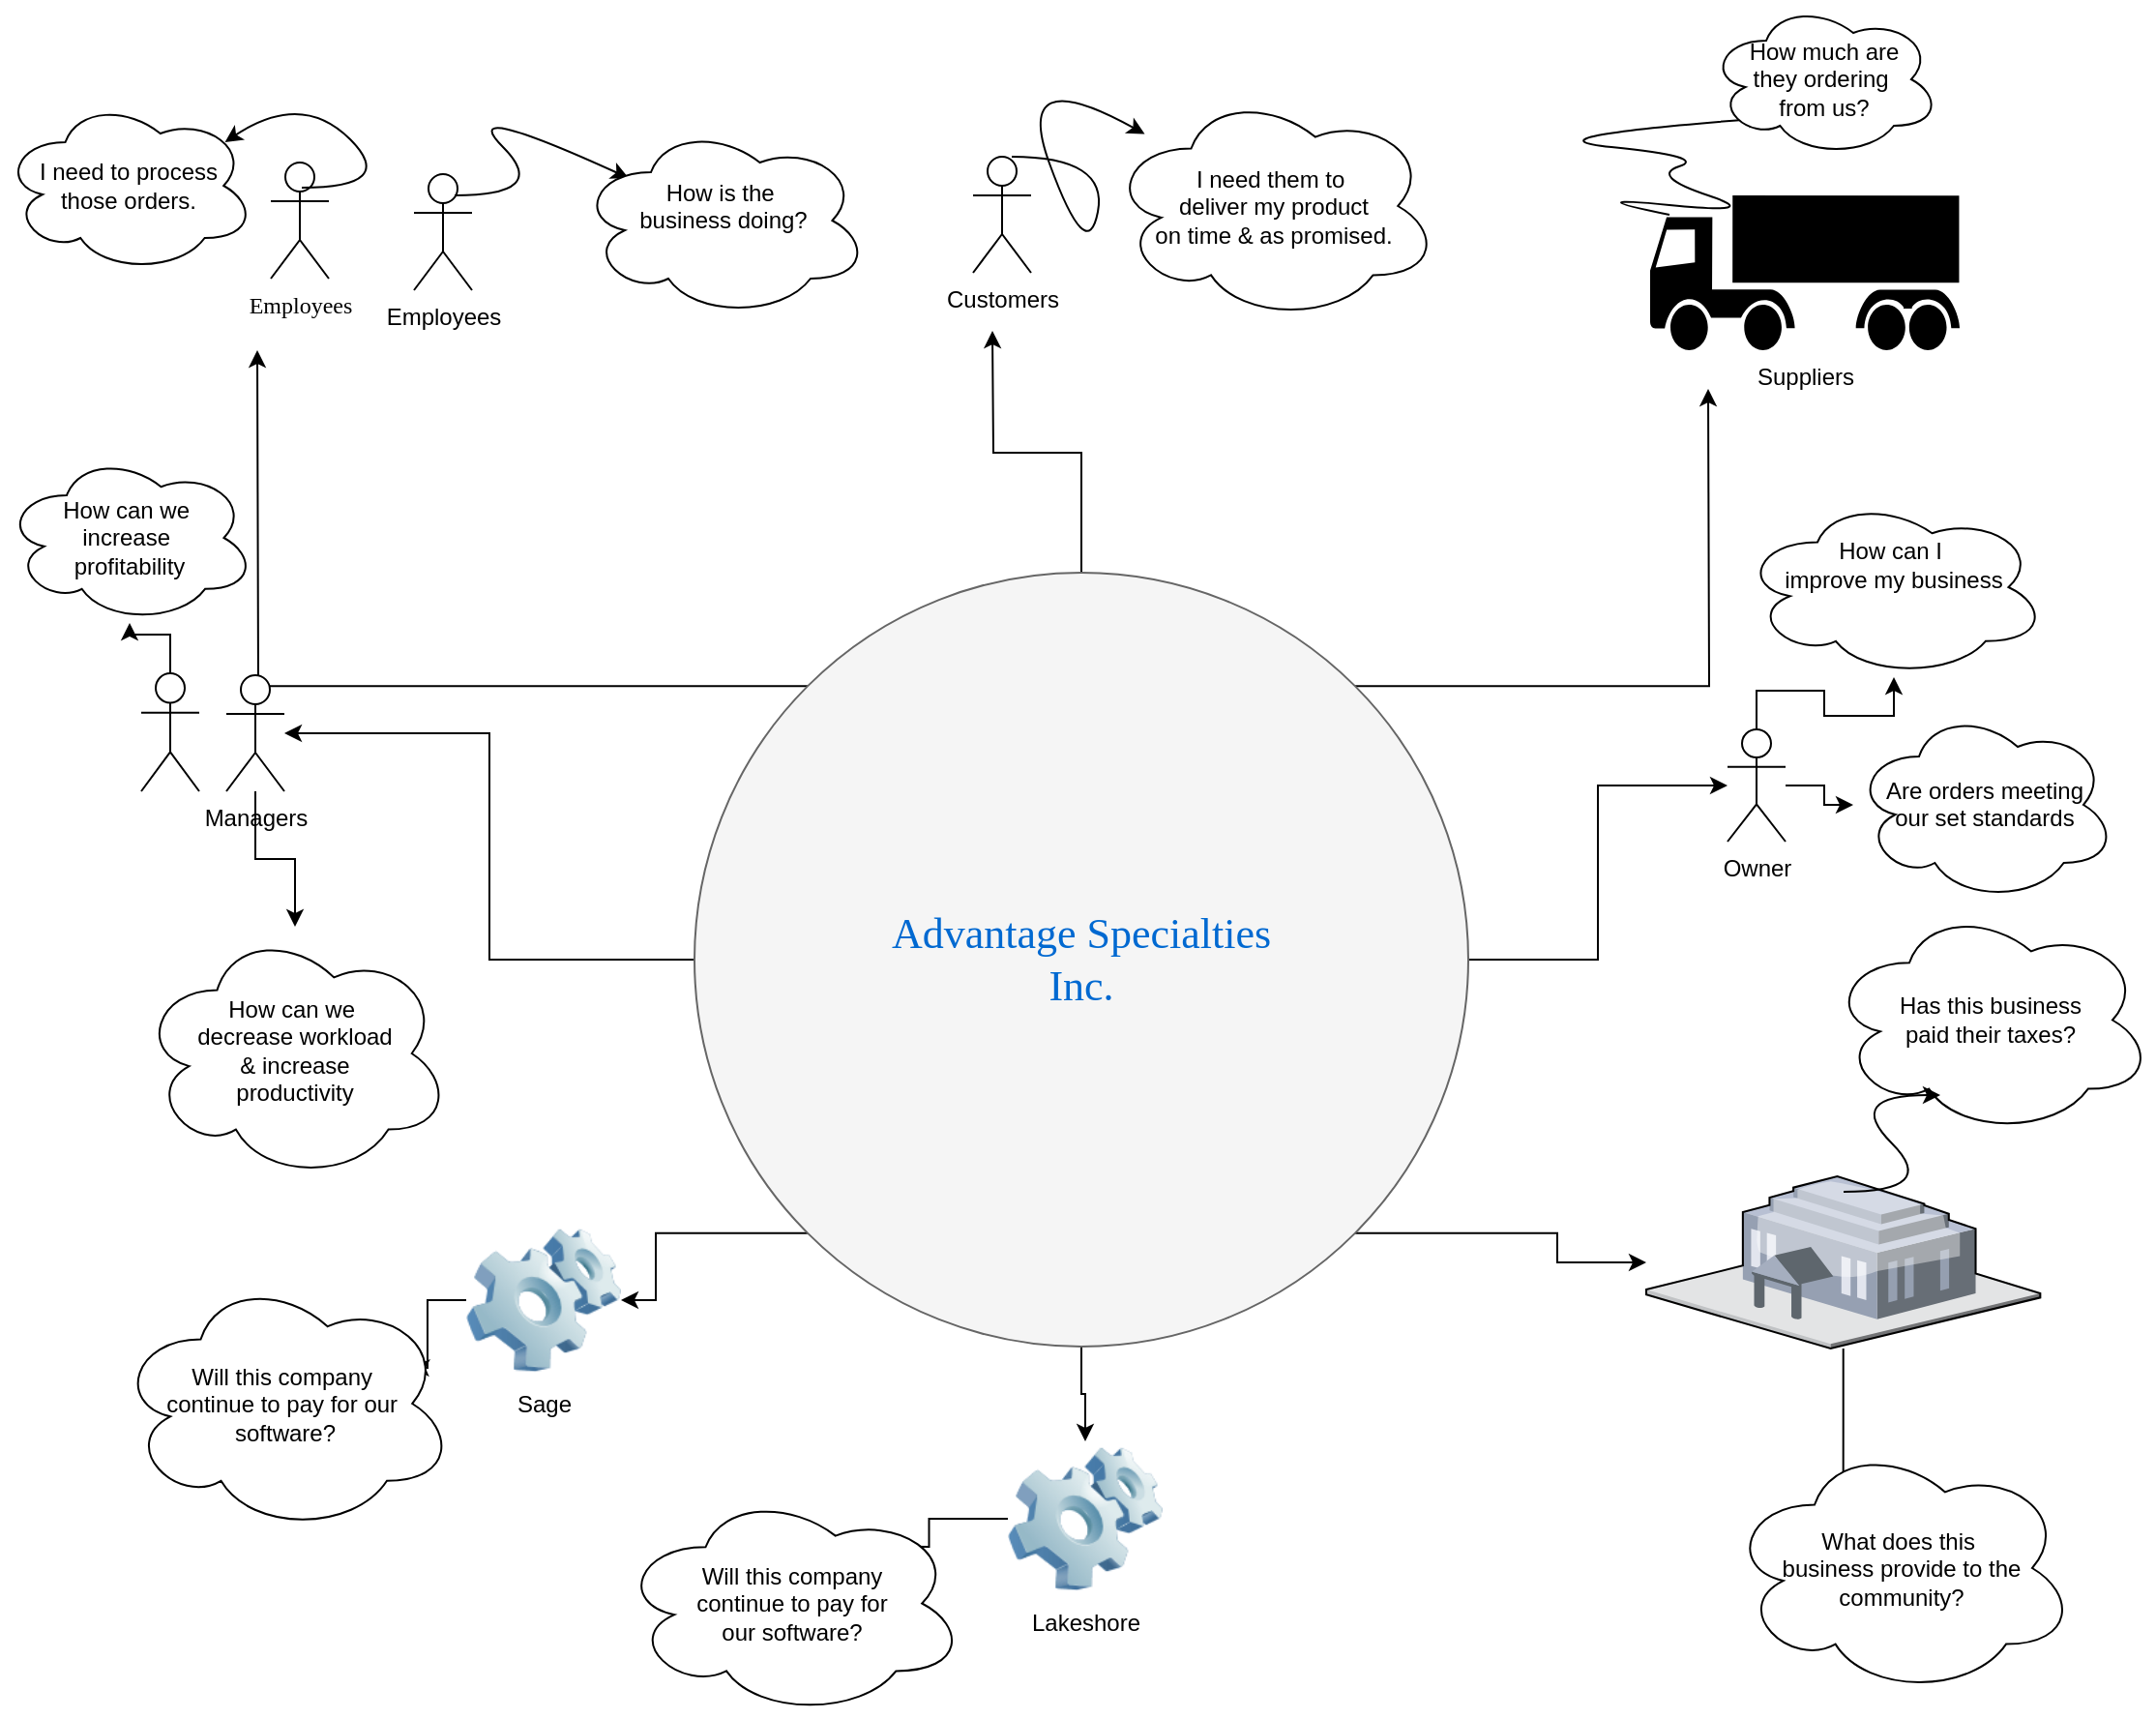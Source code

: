 <mxfile version="24.0.1" type="github">
  <diagram name="Page-1" id="dd472eb7-4b8b-5cd9-a60b-b15522922e76">
    <mxGraphModel dx="3174" dy="1956" grid="0" gridSize="10" guides="1" tooltips="1" connect="1" arrows="1" fold="1" page="1" pageScale="1" pageWidth="1100" pageHeight="850" background="#ffffff" math="0" shadow="0">
      <root>
        <mxCell id="0" />
        <mxCell id="1" parent="0" />
        <mxCell id="7XEopBTYgRlzdl_y1s_X-13" style="edgeStyle=orthogonalEdgeStyle;rounded=0;orthogonalLoop=1;jettySize=auto;html=1;exitX=0;exitY=0;exitDx=0;exitDy=0;" edge="1" parent="1" source="374e34682ed331ee-1">
          <mxGeometry relative="1" as="geometry">
            <mxPoint x="120" y="110" as="targetPoint" />
          </mxGeometry>
        </mxCell>
        <mxCell id="7XEopBTYgRlzdl_y1s_X-14" style="edgeStyle=orthogonalEdgeStyle;rounded=0;orthogonalLoop=1;jettySize=auto;html=1;exitX=0.5;exitY=0;exitDx=0;exitDy=0;" edge="1" parent="1" source="374e34682ed331ee-1">
          <mxGeometry relative="1" as="geometry">
            <mxPoint x="500" y="100" as="targetPoint" />
          </mxGeometry>
        </mxCell>
        <mxCell id="7XEopBTYgRlzdl_y1s_X-22" style="edgeStyle=orthogonalEdgeStyle;rounded=0;orthogonalLoop=1;jettySize=auto;html=1;exitX=1;exitY=0;exitDx=0;exitDy=0;" edge="1" parent="1" source="374e34682ed331ee-1">
          <mxGeometry relative="1" as="geometry">
            <mxPoint x="870" y="130" as="targetPoint" />
          </mxGeometry>
        </mxCell>
        <mxCell id="7XEopBTYgRlzdl_y1s_X-31" style="edgeStyle=orthogonalEdgeStyle;rounded=0;orthogonalLoop=1;jettySize=auto;html=1;exitX=0;exitY=0.5;exitDx=0;exitDy=0;" edge="1" parent="1" source="374e34682ed331ee-1" target="7XEopBTYgRlzdl_y1s_X-27">
          <mxGeometry relative="1" as="geometry" />
        </mxCell>
        <mxCell id="7XEopBTYgRlzdl_y1s_X-42" style="edgeStyle=orthogonalEdgeStyle;rounded=0;orthogonalLoop=1;jettySize=auto;html=1;exitX=1;exitY=0.5;exitDx=0;exitDy=0;" edge="1" parent="1" source="374e34682ed331ee-1" target="7XEopBTYgRlzdl_y1s_X-37">
          <mxGeometry relative="1" as="geometry" />
        </mxCell>
        <mxCell id="7XEopBTYgRlzdl_y1s_X-51" style="edgeStyle=orthogonalEdgeStyle;rounded=0;orthogonalLoop=1;jettySize=auto;html=1;exitX=1;exitY=1;exitDx=0;exitDy=0;" edge="1" parent="1" source="374e34682ed331ee-1" target="7XEopBTYgRlzdl_y1s_X-43">
          <mxGeometry relative="1" as="geometry" />
        </mxCell>
        <mxCell id="7XEopBTYgRlzdl_y1s_X-53" style="edgeStyle=orthogonalEdgeStyle;rounded=0;orthogonalLoop=1;jettySize=auto;html=1;exitX=0.5;exitY=1;exitDx=0;exitDy=0;" edge="1" parent="1" source="374e34682ed331ee-1" target="7XEopBTYgRlzdl_y1s_X-52">
          <mxGeometry relative="1" as="geometry">
            <mxPoint x="507" y="597" as="targetPoint" />
          </mxGeometry>
        </mxCell>
        <mxCell id="7XEopBTYgRlzdl_y1s_X-58" style="edgeStyle=orthogonalEdgeStyle;rounded=0;orthogonalLoop=1;jettySize=auto;html=1;exitX=0;exitY=1;exitDx=0;exitDy=0;" edge="1" parent="1" source="374e34682ed331ee-1" target="7XEopBTYgRlzdl_y1s_X-59">
          <mxGeometry relative="1" as="geometry">
            <mxPoint x="268" y="601" as="targetPoint" />
          </mxGeometry>
        </mxCell>
        <mxCell id="374e34682ed331ee-1" value="Advantage Specialties&lt;div&gt;Inc.&lt;/div&gt;" style="ellipse;whiteSpace=wrap;html=1;rounded=0;shadow=0;dashed=0;comic=0;fontFamily=Verdana;fontSize=22;fontColor=#0069D1;fillColor=#f5f5f5;strokeColor=#666666;" parent="1" vertex="1">
          <mxGeometry x="346" y="225" width="400" height="400" as="geometry" />
        </mxCell>
        <object label="Employees&lt;div&gt;&lt;br&gt;&lt;/div&gt;" id="7XEopBTYgRlzdl_y1s_X-1">
          <mxCell style="shape=umlActor;verticalLabelPosition=bottom;verticalAlign=top;html=1;outlineConnect=0;fontFamily=calibri;shadow=0;textShadow=0;" vertex="1" parent="1">
            <mxGeometry x="127" y="13" width="30" height="60" as="geometry" />
          </mxCell>
        </object>
        <mxCell id="7XEopBTYgRlzdl_y1s_X-2" value="Employees&lt;div&gt;&lt;br&gt;&lt;/div&gt;" style="shape=umlActor;verticalLabelPosition=bottom;verticalAlign=top;html=1;outlineConnect=0;" vertex="1" parent="1">
          <mxGeometry x="201" y="19" width="30" height="60" as="geometry" />
        </mxCell>
        <mxCell id="7XEopBTYgRlzdl_y1s_X-5" value="" style="curved=1;endArrow=classic;html=1;rounded=0;entryX=0.173;entryY=0.28;entryDx=0;entryDy=0;entryPerimeter=0;" edge="1" parent="1" target="7XEopBTYgRlzdl_y1s_X-9">
          <mxGeometry width="50" height="50" relative="1" as="geometry">
            <mxPoint x="222" y="30" as="sourcePoint" />
            <mxPoint x="272" y="-20" as="targetPoint" />
            <Array as="points">
              <mxPoint x="272" y="30" />
              <mxPoint x="222" y="-20" />
            </Array>
          </mxGeometry>
        </mxCell>
        <mxCell id="7XEopBTYgRlzdl_y1s_X-9" value="How is the&amp;nbsp;&lt;div&gt;business doing?&lt;/div&gt;&lt;div&gt;&lt;br&gt;&lt;/div&gt;" style="ellipse;shape=cloud;whiteSpace=wrap;html=1;" vertex="1" parent="1">
          <mxGeometry x="286" y="-7" width="150" height="100" as="geometry" />
        </mxCell>
        <mxCell id="7XEopBTYgRlzdl_y1s_X-12" value="Customers&lt;div&gt;&lt;br&gt;&lt;/div&gt;" style="shape=umlActor;verticalLabelPosition=bottom;verticalAlign=top;html=1;outlineConnect=0;" vertex="1" parent="1">
          <mxGeometry x="490" y="10" width="30" height="60" as="geometry" />
        </mxCell>
        <mxCell id="7XEopBTYgRlzdl_y1s_X-15" value="" style="curved=1;endArrow=classic;html=1;rounded=0;" edge="1" parent="1" target="7XEopBTYgRlzdl_y1s_X-16">
          <mxGeometry width="50" height="50" relative="1" as="geometry">
            <mxPoint x="510" y="10" as="sourcePoint" />
            <mxPoint x="560" y="-40" as="targetPoint" />
            <Array as="points">
              <mxPoint x="560" y="10" />
              <mxPoint x="549" y="67" />
              <mxPoint x="510" y="-40" />
            </Array>
          </mxGeometry>
        </mxCell>
        <mxCell id="7XEopBTYgRlzdl_y1s_X-16" value="I need them to&amp;nbsp;&lt;div&gt;deliver my product&lt;/div&gt;&lt;div&gt;on time &amp;amp; as promised.&lt;/div&gt;" style="ellipse;shape=cloud;whiteSpace=wrap;html=1;" vertex="1" parent="1">
          <mxGeometry x="560" y="-24" width="171" height="119" as="geometry" />
        </mxCell>
        <mxCell id="7XEopBTYgRlzdl_y1s_X-18" value="Suppliers&lt;div&gt;&lt;br&gt;&lt;/div&gt;" style="shape=mxgraph.signs.transportation.truck_7;html=1;pointerEvents=1;fillColor=#000000;strokeColor=none;verticalLabelPosition=bottom;verticalAlign=top;align=center;" vertex="1" parent="1">
          <mxGeometry x="840" y="30" width="160" height="80" as="geometry" />
        </mxCell>
        <mxCell id="7XEopBTYgRlzdl_y1s_X-19" value="" style="curved=1;endArrow=classic;html=1;rounded=0;" edge="1" parent="1">
          <mxGeometry width="50" height="50" relative="1" as="geometry">
            <mxPoint x="850" y="40" as="sourcePoint" />
            <mxPoint x="900" y="-10" as="targetPoint" />
            <Array as="points">
              <mxPoint x="800" y="30" />
              <mxPoint x="900" y="40" />
              <mxPoint x="840" y="20" />
              <mxPoint x="870" y="10" />
              <mxPoint x="770" />
            </Array>
          </mxGeometry>
        </mxCell>
        <mxCell id="7XEopBTYgRlzdl_y1s_X-21" value="How much are&lt;div&gt;they ordering&amp;nbsp;&lt;/div&gt;&lt;div&gt;from us?&lt;/div&gt;" style="ellipse;shape=cloud;whiteSpace=wrap;html=1;" vertex="1" parent="1">
          <mxGeometry x="870" y="-70" width="120" height="80" as="geometry" />
        </mxCell>
        <mxCell id="7XEopBTYgRlzdl_y1s_X-24" value="" style="curved=1;endArrow=classic;html=1;rounded=0;entryX=0.88;entryY=0.25;entryDx=0;entryDy=0;entryPerimeter=0;" edge="1" parent="1" target="7XEopBTYgRlzdl_y1s_X-25">
          <mxGeometry width="50" height="50" relative="1" as="geometry">
            <mxPoint x="143" y="26" as="sourcePoint" />
            <mxPoint x="143" y="-4" as="targetPoint" />
            <Array as="points">
              <mxPoint x="193" y="26" />
              <mxPoint x="143" y="-24" />
            </Array>
          </mxGeometry>
        </mxCell>
        <mxCell id="7XEopBTYgRlzdl_y1s_X-25" value="I need to process&lt;div&gt;those orders.&lt;/div&gt;" style="ellipse;shape=cloud;whiteSpace=wrap;html=1;" vertex="1" parent="1">
          <mxGeometry x="-12" y="-20" width="131" height="90" as="geometry" />
        </mxCell>
        <mxCell id="7XEopBTYgRlzdl_y1s_X-36" value="" style="edgeStyle=orthogonalEdgeStyle;rounded=0;orthogonalLoop=1;jettySize=auto;html=1;" edge="1" parent="1" source="7XEopBTYgRlzdl_y1s_X-27" target="7XEopBTYgRlzdl_y1s_X-35">
          <mxGeometry relative="1" as="geometry" />
        </mxCell>
        <mxCell id="7XEopBTYgRlzdl_y1s_X-27" value="Managers&lt;div&gt;&lt;br&gt;&lt;/div&gt;" style="shape=umlActor;verticalLabelPosition=bottom;verticalAlign=top;html=1;outlineConnect=0;" vertex="1" parent="1">
          <mxGeometry x="104" y="278" width="30" height="60" as="geometry" />
        </mxCell>
        <mxCell id="7XEopBTYgRlzdl_y1s_X-32" style="edgeStyle=orthogonalEdgeStyle;rounded=0;orthogonalLoop=1;jettySize=auto;html=1;" edge="1" parent="1" source="7XEopBTYgRlzdl_y1s_X-28" target="7XEopBTYgRlzdl_y1s_X-33">
          <mxGeometry relative="1" as="geometry">
            <mxPoint x="44" y="234" as="targetPoint" />
          </mxGeometry>
        </mxCell>
        <mxCell id="7XEopBTYgRlzdl_y1s_X-28" value="" style="shape=umlActor;verticalLabelPosition=bottom;verticalAlign=top;html=1;outlineConnect=0;" vertex="1" parent="1">
          <mxGeometry x="60" y="277" width="30" height="61" as="geometry" />
        </mxCell>
        <mxCell id="7XEopBTYgRlzdl_y1s_X-33" value="How can we&amp;nbsp;&lt;div&gt;increase&amp;nbsp;&lt;/div&gt;&lt;div&gt;profitability&lt;/div&gt;" style="ellipse;shape=cloud;whiteSpace=wrap;html=1;" vertex="1" parent="1">
          <mxGeometry x="-11" y="163" width="130" height="88" as="geometry" />
        </mxCell>
        <mxCell id="7XEopBTYgRlzdl_y1s_X-35" value="&lt;div&gt;&lt;br&gt;&lt;/div&gt;&lt;div&gt;&lt;br&gt;&lt;/div&gt;&lt;div&gt;How can we&amp;nbsp;&lt;/div&gt;&lt;div&gt;decrease workload&lt;/div&gt;&lt;div&gt;&amp;amp; increase&lt;/div&gt;&lt;div&gt;productivity&lt;/div&gt;" style="ellipse;shape=cloud;whiteSpace=wrap;html=1;verticalAlign=top;" vertex="1" parent="1">
          <mxGeometry x="59" y="408" width="161" height="131" as="geometry" />
        </mxCell>
        <mxCell id="7XEopBTYgRlzdl_y1s_X-39" value="" style="edgeStyle=orthogonalEdgeStyle;rounded=0;orthogonalLoop=1;jettySize=auto;html=1;" edge="1" parent="1" source="7XEopBTYgRlzdl_y1s_X-37" target="7XEopBTYgRlzdl_y1s_X-38">
          <mxGeometry relative="1" as="geometry" />
        </mxCell>
        <mxCell id="7XEopBTYgRlzdl_y1s_X-41" value="" style="edgeStyle=orthogonalEdgeStyle;rounded=0;orthogonalLoop=1;jettySize=auto;html=1;" edge="1" parent="1" source="7XEopBTYgRlzdl_y1s_X-37" target="7XEopBTYgRlzdl_y1s_X-40">
          <mxGeometry relative="1" as="geometry" />
        </mxCell>
        <mxCell id="7XEopBTYgRlzdl_y1s_X-37" value="Owner&lt;div&gt;&lt;br&gt;&lt;/div&gt;" style="shape=umlActor;verticalLabelPosition=bottom;verticalAlign=top;html=1;outlineConnect=0;" vertex="1" parent="1">
          <mxGeometry x="880" y="306" width="30" height="58" as="geometry" />
        </mxCell>
        <mxCell id="7XEopBTYgRlzdl_y1s_X-38" value="&lt;div&gt;&lt;br&gt;&lt;/div&gt;&lt;div&gt;How can I&amp;nbsp;&lt;/div&gt;&lt;div&gt;improve my business&lt;/div&gt;" style="ellipse;shape=cloud;whiteSpace=wrap;html=1;verticalAlign=top;" vertex="1" parent="1">
          <mxGeometry x="887" y="186" width="158" height="93" as="geometry" />
        </mxCell>
        <mxCell id="7XEopBTYgRlzdl_y1s_X-40" value="&lt;div&gt;&lt;br&gt;&lt;/div&gt;&lt;div&gt;&lt;br&gt;&lt;/div&gt;&lt;div&gt;Are orders meeting&lt;/div&gt;&lt;div&gt;our set standards&lt;/div&gt;" style="ellipse;shape=cloud;whiteSpace=wrap;html=1;verticalAlign=top;" vertex="1" parent="1">
          <mxGeometry x="945" y="295" width="136" height="100" as="geometry" />
        </mxCell>
        <mxCell id="7XEopBTYgRlzdl_y1s_X-49" value="" style="edgeStyle=orthogonalEdgeStyle;rounded=0;orthogonalLoop=1;jettySize=auto;html=1;" edge="1" parent="1" source="7XEopBTYgRlzdl_y1s_X-43">
          <mxGeometry relative="1" as="geometry">
            <mxPoint x="939.835" y="706" as="targetPoint" />
          </mxGeometry>
        </mxCell>
        <mxCell id="7XEopBTYgRlzdl_y1s_X-43" value="" style="verticalLabelPosition=bottom;sketch=0;aspect=fixed;html=1;verticalAlign=top;strokeColor=none;align=center;outlineConnect=0;shape=mxgraph.citrix.government;" vertex="1" parent="1">
          <mxGeometry x="838" y="537" width="203.67" height="89" as="geometry" />
        </mxCell>
        <mxCell id="7XEopBTYgRlzdl_y1s_X-45" value="Has this business&lt;div&gt;paid their taxes?&lt;/div&gt;" style="ellipse;shape=cloud;whiteSpace=wrap;html=1;" vertex="1" parent="1">
          <mxGeometry x="932" y="397" width="168" height="118.5" as="geometry" />
        </mxCell>
        <mxCell id="7XEopBTYgRlzdl_y1s_X-46" value="" style="curved=1;endArrow=classic;html=1;rounded=0;" edge="1" parent="1">
          <mxGeometry width="50" height="50" relative="1" as="geometry">
            <mxPoint x="940" y="545" as="sourcePoint" />
            <mxPoint x="990" y="495" as="targetPoint" />
            <Array as="points">
              <mxPoint x="990" y="545" />
              <mxPoint x="940" y="495" />
            </Array>
          </mxGeometry>
        </mxCell>
        <mxCell id="7XEopBTYgRlzdl_y1s_X-50" value="What does this&amp;nbsp;&lt;div&gt;business provide to the community?&lt;/div&gt;" style="ellipse;shape=cloud;whiteSpace=wrap;html=1;" vertex="1" parent="1">
          <mxGeometry x="880" y="674" width="180" height="131" as="geometry" />
        </mxCell>
        <mxCell id="7XEopBTYgRlzdl_y1s_X-55" value="" style="edgeStyle=orthogonalEdgeStyle;rounded=0;orthogonalLoop=1;jettySize=auto;html=1;" edge="1" parent="1" source="7XEopBTYgRlzdl_y1s_X-52">
          <mxGeometry relative="1" as="geometry">
            <mxPoint x="425.5" y="728" as="targetPoint" />
          </mxGeometry>
        </mxCell>
        <mxCell id="7XEopBTYgRlzdl_y1s_X-52" value="Lakeshore" style="image;html=1;image=img/lib/clip_art/computers/Software_128x128.png" vertex="1" parent="1">
          <mxGeometry x="508" y="674" width="80" height="80" as="geometry" />
        </mxCell>
        <mxCell id="7XEopBTYgRlzdl_y1s_X-57" value="Will this company&lt;div&gt;continue to pay for&lt;/div&gt;&lt;div&gt;our software?&lt;/div&gt;" style="ellipse;shape=cloud;whiteSpace=wrap;html=1;" vertex="1" parent="1">
          <mxGeometry x="307" y="699.5" width="179" height="116.5" as="geometry" />
        </mxCell>
        <mxCell id="7XEopBTYgRlzdl_y1s_X-62" value="" style="edgeStyle=orthogonalEdgeStyle;rounded=0;orthogonalLoop=1;jettySize=auto;html=1;" edge="1" parent="1" source="7XEopBTYgRlzdl_y1s_X-59">
          <mxGeometry relative="1" as="geometry">
            <mxPoint x="200" y="635.5" as="targetPoint" />
          </mxGeometry>
        </mxCell>
        <mxCell id="7XEopBTYgRlzdl_y1s_X-59" value="Sage" style="image;html=1;image=img/lib/clip_art/computers/Software_128x128.png" vertex="1" parent="1">
          <mxGeometry x="228" y="561" width="80" height="80" as="geometry" />
        </mxCell>
        <mxCell id="7XEopBTYgRlzdl_y1s_X-63" value="Will this company&amp;nbsp;&lt;div&gt;continue to pay for our&amp;nbsp;&lt;/div&gt;&lt;div&gt;software?&lt;/div&gt;" style="ellipse;shape=cloud;whiteSpace=wrap;html=1;" vertex="1" parent="1">
          <mxGeometry x="47" y="588" width="175" height="133" as="geometry" />
        </mxCell>
      </root>
    </mxGraphModel>
  </diagram>
</mxfile>
